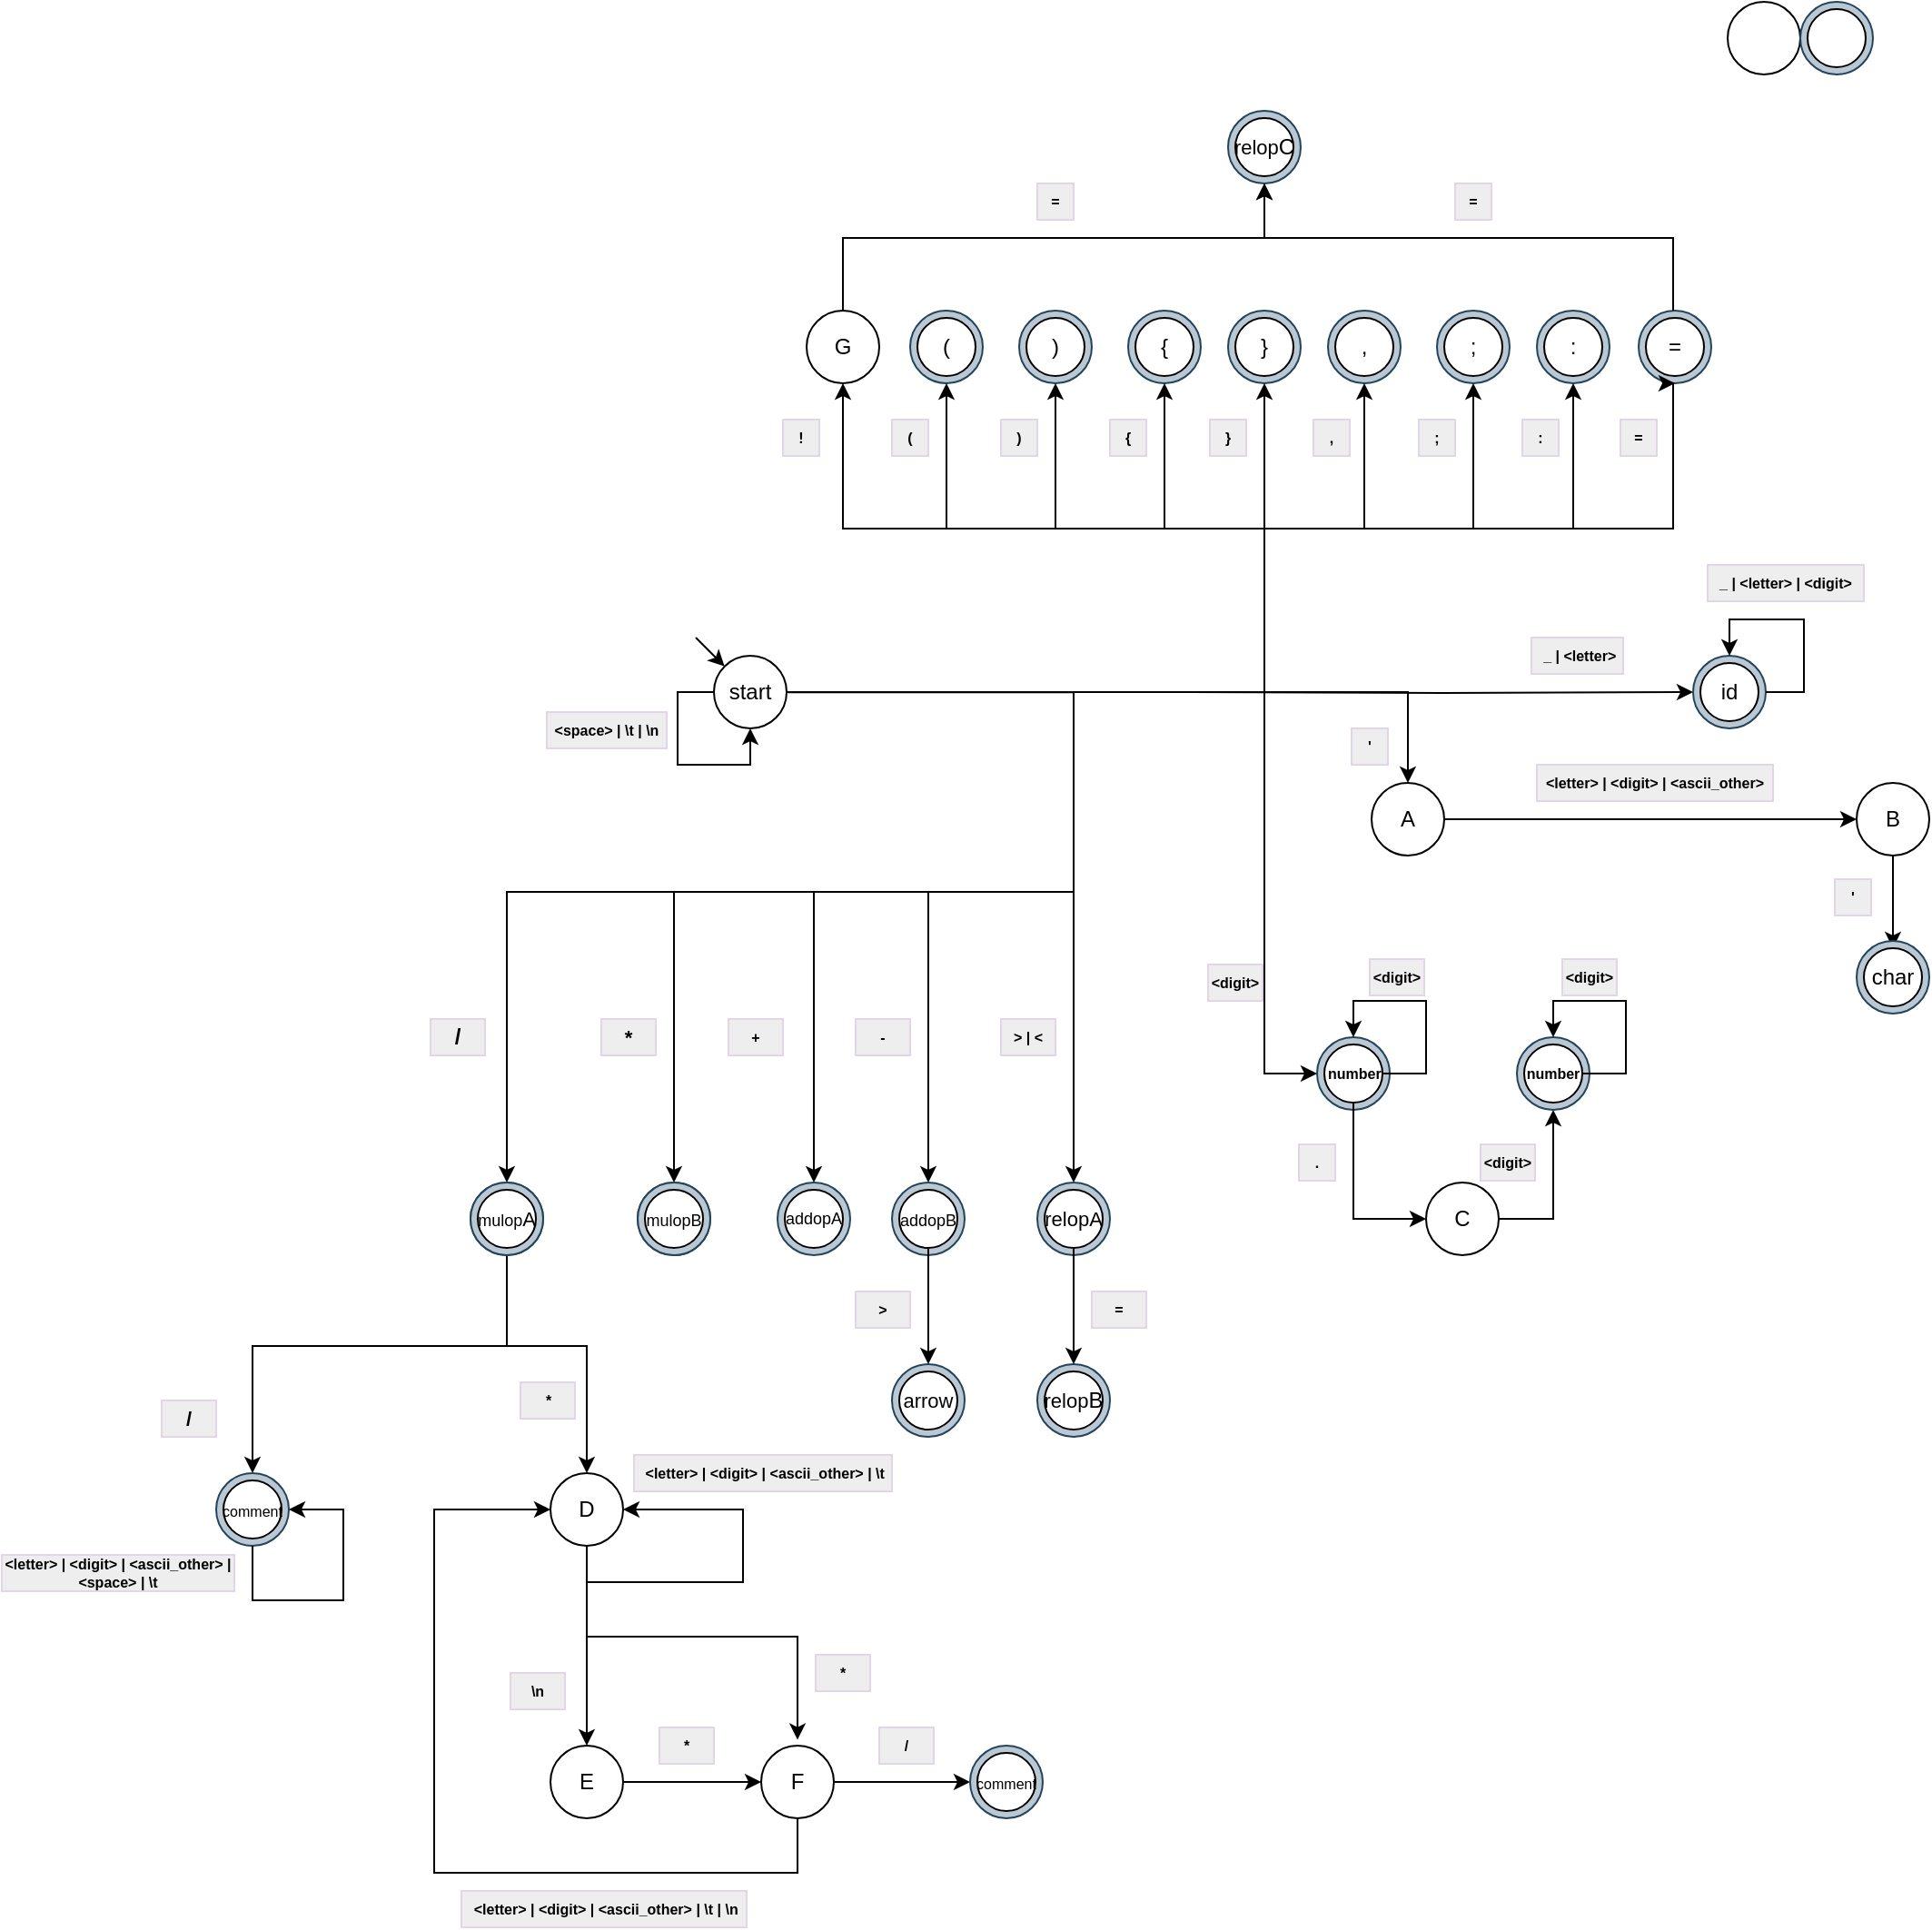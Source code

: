 <mxfile version="17.4.3" type="device"><diagram id="AbHRJ45SN7rU8gUfkeJu" name="Page-1"><mxGraphModel dx="1641" dy="1471" grid="1" gridSize="10" guides="1" tooltips="1" connect="1" arrows="1" fold="1" page="1" pageScale="1" pageWidth="850" pageHeight="1100" math="0" shadow="0"><root><mxCell id="0"/><mxCell id="1" parent="0"/><mxCell id="jhQtbVa-z_yo-2RLAk2S-9" value="" style="ellipse;whiteSpace=wrap;html=1;aspect=fixed;" parent="1" vertex="1"><mxGeometry x="660" y="-170" width="40" height="40" as="geometry"/></mxCell><mxCell id="jhQtbVa-z_yo-2RLAk2S-11" value="" style="group" parent="1" vertex="1" connectable="0"><mxGeometry x="700" y="-170" width="44" height="50" as="geometry"/></mxCell><mxCell id="jhQtbVa-z_yo-2RLAk2S-4" value="" style="ellipse;whiteSpace=wrap;html=1;aspect=fixed;fillColor=#bac8d3;strokeColor=#23445d;container=0;" parent="jhQtbVa-z_yo-2RLAk2S-11" vertex="1"><mxGeometry width="40" height="40" as="geometry"/></mxCell><mxCell id="jhQtbVa-z_yo-2RLAk2S-7" value="" style="ellipse;whiteSpace=wrap;html=1;aspect=fixed;fillColor=default;container=0;" parent="jhQtbVa-z_yo-2RLAk2S-11" vertex="1"><mxGeometry x="4" y="4" width="32" height="32" as="geometry"/></mxCell><mxCell id="jhQtbVa-z_yo-2RLAk2S-12" value="" style="group" parent="1" vertex="1" connectable="0"><mxGeometry x="270" width="40" height="40" as="geometry"/></mxCell><mxCell id="jhQtbVa-z_yo-2RLAk2S-13" value="" style="ellipse;whiteSpace=wrap;html=1;aspect=fixed;fillColor=#bac8d3;strokeColor=#23445d;container=0;" parent="jhQtbVa-z_yo-2RLAk2S-12" vertex="1"><mxGeometry width="40" height="40" as="geometry"/></mxCell><mxCell id="jhQtbVa-z_yo-2RLAk2S-14" value=")" style="ellipse;whiteSpace=wrap;html=1;aspect=fixed;fillColor=default;container=0;" parent="jhQtbVa-z_yo-2RLAk2S-12" vertex="1"><mxGeometry x="4" y="4" width="32" height="32" as="geometry"/></mxCell><mxCell id="jhQtbVa-z_yo-2RLAk2S-16" value="" style="group" parent="1" vertex="1" connectable="0"><mxGeometry x="330" width="40" height="40" as="geometry"/></mxCell><mxCell id="jhQtbVa-z_yo-2RLAk2S-17" value="" style="ellipse;whiteSpace=wrap;html=1;aspect=fixed;fillColor=#bac8d3;strokeColor=#23445d;container=0;" parent="jhQtbVa-z_yo-2RLAk2S-16" vertex="1"><mxGeometry width="40" height="40" as="geometry"/></mxCell><mxCell id="jhQtbVa-z_yo-2RLAk2S-18" value="{" style="ellipse;whiteSpace=wrap;html=1;aspect=fixed;fillColor=default;container=0;" parent="jhQtbVa-z_yo-2RLAk2S-16" vertex="1"><mxGeometry x="4" y="4" width="32" height="32" as="geometry"/></mxCell><mxCell id="jhQtbVa-z_yo-2RLAk2S-19" value="" style="group" parent="1" vertex="1" connectable="0"><mxGeometry x="385" width="40" height="40" as="geometry"/></mxCell><mxCell id="jhQtbVa-z_yo-2RLAk2S-20" value="" style="ellipse;whiteSpace=wrap;html=1;aspect=fixed;fillColor=#bac8d3;strokeColor=#23445d;container=0;" parent="jhQtbVa-z_yo-2RLAk2S-19" vertex="1"><mxGeometry width="40" height="40" as="geometry"/></mxCell><mxCell id="jhQtbVa-z_yo-2RLAk2S-21" value="}" style="ellipse;whiteSpace=wrap;html=1;aspect=fixed;fillColor=default;container=0;" parent="jhQtbVa-z_yo-2RLAk2S-19" vertex="1"><mxGeometry x="4" y="4" width="32" height="32" as="geometry"/></mxCell><mxCell id="jhQtbVa-z_yo-2RLAk2S-25" value="" style="group" parent="1" vertex="1" connectable="0"><mxGeometry x="440" width="40" height="40" as="geometry"/></mxCell><mxCell id="jhQtbVa-z_yo-2RLAk2S-26" value="" style="ellipse;whiteSpace=wrap;html=1;aspect=fixed;fillColor=#bac8d3;strokeColor=#23445d;container=0;" parent="jhQtbVa-z_yo-2RLAk2S-25" vertex="1"><mxGeometry width="40" height="40" as="geometry"/></mxCell><mxCell id="jhQtbVa-z_yo-2RLAk2S-27" value="," style="ellipse;whiteSpace=wrap;html=1;aspect=fixed;fillColor=default;container=0;" parent="jhQtbVa-z_yo-2RLAk2S-25" vertex="1"><mxGeometry x="4" y="4" width="32" height="32" as="geometry"/></mxCell><mxCell id="jhQtbVa-z_yo-2RLAk2S-28" value="" style="group" parent="1" vertex="1" connectable="0"><mxGeometry x="500" width="40" height="40" as="geometry"/></mxCell><mxCell id="jhQtbVa-z_yo-2RLAk2S-29" value="" style="ellipse;whiteSpace=wrap;html=1;aspect=fixed;fillColor=#bac8d3;strokeColor=#23445d;container=0;" parent="jhQtbVa-z_yo-2RLAk2S-28" vertex="1"><mxGeometry width="40" height="40" as="geometry"/></mxCell><mxCell id="jhQtbVa-z_yo-2RLAk2S-30" value=";" style="ellipse;whiteSpace=wrap;html=1;aspect=fixed;fillColor=default;container=0;" parent="jhQtbVa-z_yo-2RLAk2S-28" vertex="1"><mxGeometry x="4" y="4" width="32" height="32" as="geometry"/></mxCell><mxCell id="jhQtbVa-z_yo-2RLAk2S-31" value="" style="group" parent="1" vertex="1" connectable="0"><mxGeometry x="555" width="40" height="40" as="geometry"/></mxCell><mxCell id="jhQtbVa-z_yo-2RLAk2S-32" value="" style="ellipse;whiteSpace=wrap;html=1;aspect=fixed;fillColor=#bac8d3;strokeColor=#23445d;container=0;" parent="jhQtbVa-z_yo-2RLAk2S-31" vertex="1"><mxGeometry width="40" height="40" as="geometry"/></mxCell><mxCell id="jhQtbVa-z_yo-2RLAk2S-33" value=":" style="ellipse;whiteSpace=wrap;html=1;aspect=fixed;fillColor=default;container=0;" parent="jhQtbVa-z_yo-2RLAk2S-31" vertex="1"><mxGeometry x="4" y="4" width="32" height="32" as="geometry"/></mxCell><mxCell id="jhQtbVa-z_yo-2RLAk2S-34" value="" style="group" parent="1" vertex="1" connectable="0"><mxGeometry x="210" width="40" height="40" as="geometry"/></mxCell><mxCell id="jhQtbVa-z_yo-2RLAk2S-35" value="" style="ellipse;whiteSpace=wrap;html=1;aspect=fixed;fillColor=#bac8d3;strokeColor=#23445d;container=0;" parent="jhQtbVa-z_yo-2RLAk2S-34" vertex="1"><mxGeometry width="40" height="40" as="geometry"/></mxCell><mxCell id="jhQtbVa-z_yo-2RLAk2S-36" value="(" style="ellipse;whiteSpace=wrap;html=1;aspect=fixed;fillColor=default;container=0;" parent="jhQtbVa-z_yo-2RLAk2S-34" vertex="1"><mxGeometry x="4" y="4" width="32" height="32" as="geometry"/></mxCell><mxCell id="jhQtbVa-z_yo-2RLAk2S-41" value="" style="group" parent="1" vertex="1" connectable="0"><mxGeometry x="92" y="180" width="50" height="50" as="geometry"/></mxCell><mxCell id="jhQtbVa-z_yo-2RLAk2S-1" value="start" style="ellipse;whiteSpace=wrap;html=1;aspect=fixed;" parent="jhQtbVa-z_yo-2RLAk2S-41" vertex="1"><mxGeometry x="10" y="10" width="40" height="40" as="geometry"/></mxCell><mxCell id="jhQtbVa-z_yo-2RLAk2S-2" value="" style="endArrow=classic;html=1;rounded=0;entryX=0;entryY=0;entryDx=0;entryDy=0;" parent="jhQtbVa-z_yo-2RLAk2S-41" target="jhQtbVa-z_yo-2RLAk2S-1" edge="1"><mxGeometry width="50" height="50" relative="1" as="geometry"><mxPoint as="sourcePoint"/><mxPoint x="10" y="10" as="targetPoint"/></mxGeometry></mxCell><mxCell id="jhQtbVa-z_yo-2RLAk2S-141" style="edgeStyle=orthogonalEdgeStyle;rounded=0;orthogonalLoop=1;jettySize=auto;html=1;fontFamily=Lucida Console;fontSize=8;entryX=0.5;entryY=1;entryDx=0;entryDy=0;" parent="jhQtbVa-z_yo-2RLAk2S-41" source="jhQtbVa-z_yo-2RLAk2S-1" target="jhQtbVa-z_yo-2RLAk2S-1" edge="1"><mxGeometry relative="1" as="geometry"><mxPoint x="30" y="60" as="targetPoint"/><Array as="points"><mxPoint x="-10" y="30"/><mxPoint x="-10" y="70"/><mxPoint x="30" y="70"/></Array></mxGeometry></mxCell><mxCell id="jhQtbVa-z_yo-2RLAk2S-42" style="edgeStyle=orthogonalEdgeStyle;rounded=0;orthogonalLoop=1;jettySize=auto;html=1;entryX=0.5;entryY=1;entryDx=0;entryDy=0;" parent="1" source="jhQtbVa-z_yo-2RLAk2S-1" target="jhQtbVa-z_yo-2RLAk2S-20" edge="1"><mxGeometry relative="1" as="geometry"/></mxCell><mxCell id="jhQtbVa-z_yo-2RLAk2S-44" style="edgeStyle=orthogonalEdgeStyle;rounded=0;orthogonalLoop=1;jettySize=auto;html=1;entryX=0.5;entryY=1;entryDx=0;entryDy=0;" parent="1" source="jhQtbVa-z_yo-2RLAk2S-1" target="jhQtbVa-z_yo-2RLAk2S-35" edge="1"><mxGeometry relative="1" as="geometry"><Array as="points"><mxPoint x="405" y="120"/><mxPoint x="230" y="120"/></Array></mxGeometry></mxCell><mxCell id="jhQtbVa-z_yo-2RLAk2S-46" style="edgeStyle=orthogonalEdgeStyle;rounded=0;orthogonalLoop=1;jettySize=auto;html=1;" parent="1" edge="1"><mxGeometry relative="1" as="geometry"><mxPoint x="405" y="189" as="sourcePoint"/><mxPoint x="290" y="40" as="targetPoint"/><Array as="points"><mxPoint x="405" y="120"/><mxPoint x="290" y="120"/></Array></mxGeometry></mxCell><mxCell id="jhQtbVa-z_yo-2RLAk2S-47" style="edgeStyle=orthogonalEdgeStyle;rounded=0;orthogonalLoop=1;jettySize=auto;html=1;entryX=0.5;entryY=1;entryDx=0;entryDy=0;" parent="1" target="jhQtbVa-z_yo-2RLAk2S-17" edge="1"><mxGeometry relative="1" as="geometry"><mxPoint x="405" y="189" as="sourcePoint"/><mxPoint x="290" y="40" as="targetPoint"/><Array as="points"><mxPoint x="405" y="120"/><mxPoint x="350" y="120"/></Array></mxGeometry></mxCell><mxCell id="jhQtbVa-z_yo-2RLAk2S-81" style="edgeStyle=orthogonalEdgeStyle;rounded=0;orthogonalLoop=1;jettySize=auto;html=1;entryX=0.5;entryY=1;entryDx=0;entryDy=0;" parent="1" target="jhQtbVa-z_yo-2RLAk2S-26" edge="1"><mxGeometry relative="1" as="geometry"><mxPoint x="405" y="189" as="sourcePoint"/><mxPoint x="350" y="40" as="targetPoint"/><Array as="points"><mxPoint x="405" y="120"/><mxPoint x="460" y="120"/></Array></mxGeometry></mxCell><mxCell id="jhQtbVa-z_yo-2RLAk2S-82" style="edgeStyle=orthogonalEdgeStyle;rounded=0;orthogonalLoop=1;jettySize=auto;html=1;entryX=0.5;entryY=1;entryDx=0;entryDy=0;" parent="1" target="jhQtbVa-z_yo-2RLAk2S-29" edge="1"><mxGeometry relative="1" as="geometry"><mxPoint x="405" y="189" as="sourcePoint"/><mxPoint x="460" y="40" as="targetPoint"/><Array as="points"><mxPoint x="405" y="120"/><mxPoint x="520" y="120"/></Array></mxGeometry></mxCell><mxCell id="jhQtbVa-z_yo-2RLAk2S-83" style="edgeStyle=orthogonalEdgeStyle;rounded=0;orthogonalLoop=1;jettySize=auto;html=1;entryX=0.5;entryY=1;entryDx=0;entryDy=0;" parent="1" target="jhQtbVa-z_yo-2RLAk2S-32" edge="1"><mxGeometry relative="1" as="geometry"><mxPoint x="405" y="189" as="sourcePoint"/><mxPoint x="520" y="40" as="targetPoint"/><Array as="points"><mxPoint x="405" y="120"/><mxPoint x="575" y="120"/></Array></mxGeometry></mxCell><mxCell id="jhQtbVa-z_yo-2RLAk2S-84" value="(" style="text;strokeColor=#E1D5E7;fillColor=#eeeeee;align=center;verticalAlign=middle;rounded=0;fontSize=8;whiteSpace=wrap;html=1;" parent="1" vertex="1"><mxGeometry x="200" y="60" width="20" height="20" as="geometry"/></mxCell><mxCell id="jhQtbVa-z_yo-2RLAk2S-85" value=")" style="text;strokeColor=#E1D5E7;fillColor=#eeeeee;align=center;verticalAlign=middle;rounded=0;fontSize=8;whiteSpace=wrap;html=1;" parent="1" vertex="1"><mxGeometry x="260" y="60" width="20" height="20" as="geometry"/></mxCell><mxCell id="jhQtbVa-z_yo-2RLAk2S-86" value="{" style="text;strokeColor=#E1D5E7;fillColor=#eeeeee;align=center;verticalAlign=middle;rounded=0;fontSize=8;whiteSpace=wrap;html=1;" parent="1" vertex="1"><mxGeometry x="320" y="60" width="20" height="20" as="geometry"/></mxCell><mxCell id="jhQtbVa-z_yo-2RLAk2S-87" value="}" style="text;strokeColor=#E1D5E7;fillColor=#eeeeee;align=center;verticalAlign=middle;rounded=0;fontSize=8;whiteSpace=wrap;html=1;" parent="1" vertex="1"><mxGeometry x="375" y="60" width="20" height="20" as="geometry"/></mxCell><mxCell id="jhQtbVa-z_yo-2RLAk2S-88" value="," style="text;strokeColor=#E1D5E7;fillColor=#eeeeee;align=center;verticalAlign=middle;rounded=0;fontSize=8;whiteSpace=wrap;html=1;" parent="1" vertex="1"><mxGeometry x="432" y="60" width="20" height="20" as="geometry"/></mxCell><mxCell id="jhQtbVa-z_yo-2RLAk2S-89" value=";" style="text;strokeColor=#E1D5E7;fillColor=#eeeeee;align=center;verticalAlign=middle;rounded=0;fontSize=8;whiteSpace=wrap;html=1;fontStyle=1" parent="1" vertex="1"><mxGeometry x="490" y="60" width="20" height="20" as="geometry"/></mxCell><mxCell id="jhQtbVa-z_yo-2RLAk2S-90" value=":" style="text;strokeColor=#E1D5E7;fillColor=#eeeeee;align=center;verticalAlign=middle;rounded=0;fontSize=8;whiteSpace=wrap;html=1;fontStyle=1" parent="1" vertex="1"><mxGeometry x="547" y="60" width="20" height="20" as="geometry"/></mxCell><mxCell id="jhQtbVa-z_yo-2RLAk2S-91" value="(" style="text;strokeColor=#E1D5E7;fillColor=#eeeeee;align=center;verticalAlign=middle;rounded=0;fontSize=8;whiteSpace=wrap;html=1;" parent="1" vertex="1"><mxGeometry x="200" y="60" width="20" height="20" as="geometry"/></mxCell><mxCell id="jhQtbVa-z_yo-2RLAk2S-92" value=")" style="text;strokeColor=#E1D5E7;fillColor=#eeeeee;align=center;verticalAlign=middle;rounded=0;fontSize=8;whiteSpace=wrap;html=1;" parent="1" vertex="1"><mxGeometry x="260" y="60" width="20" height="20" as="geometry"/></mxCell><mxCell id="jhQtbVa-z_yo-2RLAk2S-93" value="{" style="text;strokeColor=#E1D5E7;fillColor=#eeeeee;align=center;verticalAlign=middle;rounded=0;fontSize=8;whiteSpace=wrap;html=1;" parent="1" vertex="1"><mxGeometry x="320" y="60" width="20" height="20" as="geometry"/></mxCell><mxCell id="jhQtbVa-z_yo-2RLAk2S-94" value="(" style="text;strokeColor=#E1D5E7;fillColor=#eeeeee;align=center;verticalAlign=middle;rounded=0;fontSize=8;whiteSpace=wrap;html=1;" parent="1" vertex="1"><mxGeometry x="200" y="60" width="20" height="20" as="geometry"/></mxCell><mxCell id="jhQtbVa-z_yo-2RLAk2S-95" value=")" style="text;strokeColor=#E1D5E7;fillColor=#eeeeee;align=center;verticalAlign=middle;rounded=0;fontSize=8;whiteSpace=wrap;html=1;" parent="1" vertex="1"><mxGeometry x="260" y="60" width="20" height="20" as="geometry"/></mxCell><mxCell id="jhQtbVa-z_yo-2RLAk2S-96" value="{" style="text;strokeColor=#E1D5E7;fillColor=#eeeeee;align=center;verticalAlign=middle;rounded=0;fontSize=8;whiteSpace=wrap;html=1;" parent="1" vertex="1"><mxGeometry x="320" y="60" width="20" height="20" as="geometry"/></mxCell><mxCell id="jhQtbVa-z_yo-2RLAk2S-97" value="(" style="text;strokeColor=#E1D5E7;fillColor=#eeeeee;align=center;verticalAlign=middle;rounded=0;fontSize=8;whiteSpace=wrap;html=1;fontStyle=1" parent="1" vertex="1"><mxGeometry x="200" y="60" width="20" height="20" as="geometry"/></mxCell><mxCell id="jhQtbVa-z_yo-2RLAk2S-98" value=")" style="text;strokeColor=#E1D5E7;fillColor=#eeeeee;align=center;verticalAlign=middle;rounded=0;fontSize=8;whiteSpace=wrap;html=1;fontStyle=1" parent="1" vertex="1"><mxGeometry x="260" y="60" width="20" height="20" as="geometry"/></mxCell><mxCell id="jhQtbVa-z_yo-2RLAk2S-99" value="{" style="text;strokeColor=#E1D5E7;fillColor=#eeeeee;align=center;verticalAlign=middle;rounded=0;fontSize=8;whiteSpace=wrap;html=1;fontStyle=1" parent="1" vertex="1"><mxGeometry x="320" y="60" width="20" height="20" as="geometry"/></mxCell><mxCell id="jhQtbVa-z_yo-2RLAk2S-100" value="}" style="text;strokeColor=#E1D5E7;fillColor=#eeeeee;align=center;verticalAlign=middle;rounded=0;fontSize=8;whiteSpace=wrap;html=1;fontStyle=1" parent="1" vertex="1"><mxGeometry x="375" y="60" width="20" height="20" as="geometry"/></mxCell><mxCell id="jhQtbVa-z_yo-2RLAk2S-101" value="," style="text;strokeColor=#E1D5E7;fillColor=#eeeeee;align=center;verticalAlign=middle;rounded=0;fontSize=8;whiteSpace=wrap;html=1;fontStyle=1" parent="1" vertex="1"><mxGeometry x="432" y="60" width="20" height="20" as="geometry"/></mxCell><mxCell id="jhQtbVa-z_yo-2RLAk2S-102" value="" style="group;rotation=90;" parent="1" vertex="1" connectable="0"><mxGeometry x="434" y="400" width="40" height="40" as="geometry"/></mxCell><mxCell id="jhQtbVa-z_yo-2RLAk2S-103" value="" style="ellipse;whiteSpace=wrap;html=1;aspect=fixed;fillColor=#bac8d3;strokeColor=#23445d;container=0;" parent="jhQtbVa-z_yo-2RLAk2S-102" vertex="1"><mxGeometry width="40" height="40" as="geometry"/></mxCell><mxCell id="jhQtbVa-z_yo-2RLAk2S-104" value="&lt;div align=&quot;left&quot;&gt;&lt;div style=&quot;font-size: 8px&quot; align=&quot;center&quot;&gt;&lt;font style=&quot;font-size: 8px&quot;&gt;&lt;b&gt;&lt;font style=&quot;font-size: 8px&quot;&gt;number&lt;/font&gt;&lt;/b&gt;&lt;/font&gt;&lt;/div&gt;&lt;/div&gt;" style="ellipse;whiteSpace=wrap;html=1;aspect=fixed;fillColor=default;container=0;align=left;" parent="jhQtbVa-z_yo-2RLAk2S-102" vertex="1"><mxGeometry x="4" y="4" width="32" height="32" as="geometry"/></mxCell><mxCell id="jhQtbVa-z_yo-2RLAk2S-107" style="edgeStyle=orthogonalEdgeStyle;rounded=0;orthogonalLoop=1;jettySize=auto;html=1;fontFamily=Lucida Console;fontSize=8;entryX=0.5;entryY=0;entryDx=0;entryDy=0;" parent="jhQtbVa-z_yo-2RLAk2S-102" source="jhQtbVa-z_yo-2RLAk2S-104" target="jhQtbVa-z_yo-2RLAk2S-103" edge="1"><mxGeometry relative="1" as="geometry"><mxPoint x="-10" y="-20" as="targetPoint"/><Array as="points"><mxPoint x="60" y="20"/><mxPoint x="60" y="-20"/><mxPoint x="20" y="-20"/></Array></mxGeometry></mxCell><mxCell id="jhQtbVa-z_yo-2RLAk2S-105" style="edgeStyle=orthogonalEdgeStyle;rounded=0;orthogonalLoop=1;jettySize=auto;html=1;entryX=0;entryY=0.5;entryDx=0;entryDy=0;fontFamily=Lucida Console;fontSize=8;exitX=1;exitY=0.5;exitDx=0;exitDy=0;" parent="1" source="jhQtbVa-z_yo-2RLAk2S-1" target="jhQtbVa-z_yo-2RLAk2S-103" edge="1"><mxGeometry relative="1" as="geometry"><mxPoint x="340" y="170" as="sourcePoint"/><Array as="points"><mxPoint x="405" y="210"/><mxPoint x="405" y="420"/></Array></mxGeometry></mxCell><mxCell id="jhQtbVa-z_yo-2RLAk2S-106" value="&amp;lt;digit&amp;gt;" style="text;strokeColor=#E1D5E7;fillColor=#eeeeee;align=center;verticalAlign=middle;rounded=0;fontSize=8;whiteSpace=wrap;html=1;fontStyle=1" parent="1" vertex="1"><mxGeometry x="374" y="360" width="30" height="20" as="geometry"/></mxCell><mxCell id="jhQtbVa-z_yo-2RLAk2S-108" value="&amp;lt;digit&amp;gt;" style="text;strokeColor=#E1D5E7;fillColor=#eeeeee;align=center;verticalAlign=middle;rounded=0;fontSize=8;whiteSpace=wrap;html=1;fontStyle=1" parent="1" vertex="1"><mxGeometry x="463" y="357" width="30" height="20" as="geometry"/></mxCell><mxCell id="jhQtbVa-z_yo-2RLAk2S-109" style="edgeStyle=orthogonalEdgeStyle;rounded=0;orthogonalLoop=1;jettySize=auto;html=1;fontFamily=Lucida Console;fontSize=8;entryX=0;entryY=0.5;entryDx=0;entryDy=0;" parent="1" source="jhQtbVa-z_yo-2RLAk2S-104" target="jhQtbVa-z_yo-2RLAk2S-113" edge="1"><mxGeometry relative="1" as="geometry"><mxPoint x="494" y="500" as="targetPoint"/><Array as="points"><mxPoint x="454" y="500"/></Array></mxGeometry></mxCell><mxCell id="jhQtbVa-z_yo-2RLAk2S-122" style="edgeStyle=orthogonalEdgeStyle;rounded=0;orthogonalLoop=1;jettySize=auto;html=1;entryX=0.5;entryY=1;entryDx=0;entryDy=0;fontFamily=Lucida Console;fontSize=8;" parent="1" source="jhQtbVa-z_yo-2RLAk2S-113" target="jhQtbVa-z_yo-2RLAk2S-117" edge="1"><mxGeometry relative="1" as="geometry"/></mxCell><mxCell id="jhQtbVa-z_yo-2RLAk2S-113" value="C" style="ellipse;whiteSpace=wrap;html=1;aspect=fixed;" parent="1" vertex="1"><mxGeometry x="494" y="480" width="40" height="40" as="geometry"/></mxCell><mxCell id="jhQtbVa-z_yo-2RLAk2S-114" value="." style="text;strokeColor=#E1D5E7;fillColor=#eeeeee;align=center;verticalAlign=middle;rounded=0;fontSize=8;whiteSpace=wrap;html=1;fontStyle=1" parent="1" vertex="1"><mxGeometry x="424" y="459" width="20" height="20" as="geometry"/></mxCell><mxCell id="jhQtbVa-z_yo-2RLAk2S-116" value="" style="group" parent="1" vertex="1" connectable="0"><mxGeometry x="544" y="400" width="40" height="40" as="geometry"/></mxCell><mxCell id="jhQtbVa-z_yo-2RLAk2S-117" value="" style="ellipse;whiteSpace=wrap;html=1;aspect=fixed;fillColor=#bac8d3;strokeColor=#23445d;container=0;" parent="jhQtbVa-z_yo-2RLAk2S-116" vertex="1"><mxGeometry width="40" height="40" as="geometry"/></mxCell><mxCell id="jhQtbVa-z_yo-2RLAk2S-118" value="&lt;div style=&quot;font-size: 8px&quot; align=&quot;center&quot;&gt;&lt;font style=&quot;font-size: 8px&quot;&gt;&lt;b&gt;&lt;font style=&quot;font-size: 8px&quot;&gt;number&lt;/font&gt;&lt;/b&gt;&lt;/font&gt;&lt;/div&gt;" style="ellipse;whiteSpace=wrap;html=1;aspect=fixed;fillColor=default;container=0;align=center;" parent="jhQtbVa-z_yo-2RLAk2S-116" vertex="1"><mxGeometry x="4" y="4" width="32" height="32" as="geometry"/></mxCell><mxCell id="jhQtbVa-z_yo-2RLAk2S-120" style="edgeStyle=orthogonalEdgeStyle;rounded=0;orthogonalLoop=1;jettySize=auto;html=1;fontFamily=Lucida Console;fontSize=8;entryX=0.5;entryY=0;entryDx=0;entryDy=0;" parent="jhQtbVa-z_yo-2RLAk2S-116" source="jhQtbVa-z_yo-2RLAk2S-118" target="jhQtbVa-z_yo-2RLAk2S-117" edge="1"><mxGeometry relative="1" as="geometry"><mxPoint x="-20" y="-30" as="targetPoint"/><Array as="points"><mxPoint x="60" y="20"/><mxPoint x="60" y="-20"/><mxPoint x="20" y="-20"/></Array></mxGeometry></mxCell><mxCell id="jhQtbVa-z_yo-2RLAk2S-121" value="&amp;lt;digit&amp;gt;" style="text;strokeColor=#E1D5E7;fillColor=#eeeeee;align=center;verticalAlign=middle;rounded=0;fontSize=8;whiteSpace=wrap;html=1;fontStyle=1" parent="1" vertex="1"><mxGeometry x="569" y="357" width="30" height="20" as="geometry"/></mxCell><mxCell id="jhQtbVa-z_yo-2RLAk2S-123" value="&amp;lt;digit&amp;gt;" style="text;strokeColor=#E1D5E7;fillColor=#eeeeee;align=center;verticalAlign=middle;rounded=0;fontSize=8;whiteSpace=wrap;html=1;fontStyle=1" parent="1" vertex="1"><mxGeometry x="524" y="459" width="30" height="20" as="geometry"/></mxCell><mxCell id="jhQtbVa-z_yo-2RLAk2S-134" style="edgeStyle=orthogonalEdgeStyle;rounded=0;orthogonalLoop=1;jettySize=auto;html=1;entryX=0;entryY=0.5;entryDx=0;entryDy=0;fontFamily=Lucida Console;fontSize=8;" parent="1" source="jhQtbVa-z_yo-2RLAk2S-125" target="jhQtbVa-z_yo-2RLAk2S-132" edge="1"><mxGeometry relative="1" as="geometry"/></mxCell><mxCell id="jhQtbVa-z_yo-2RLAk2S-125" value="A" style="ellipse;whiteSpace=wrap;html=1;aspect=fixed;" parent="1" vertex="1"><mxGeometry x="464" y="260" width="40" height="40" as="geometry"/></mxCell><mxCell id="jhQtbVa-z_yo-2RLAk2S-126" style="edgeStyle=orthogonalEdgeStyle;rounded=0;orthogonalLoop=1;jettySize=auto;html=1;fontFamily=Lucida Console;fontSize=8;entryX=0.5;entryY=0;entryDx=0;entryDy=0;" parent="1" target="jhQtbVa-z_yo-2RLAk2S-125" edge="1"><mxGeometry relative="1" as="geometry"><mxPoint x="564" y="240" as="targetPoint"/><Array as="points"><mxPoint x="484" y="210"/><mxPoint x="484" y="260"/></Array><mxPoint x="364" y="210" as="sourcePoint"/></mxGeometry></mxCell><mxCell id="jhQtbVa-z_yo-2RLAk2S-127" value="'" style="text;strokeColor=#E1D5E7;fillColor=#eeeeee;align=center;verticalAlign=middle;rounded=0;fontSize=8;whiteSpace=wrap;html=1;fontStyle=1" parent="1" vertex="1"><mxGeometry x="453" y="230" width="20" height="20" as="geometry"/></mxCell><mxCell id="jhQtbVa-z_yo-2RLAk2S-139" style="edgeStyle=orthogonalEdgeStyle;rounded=0;orthogonalLoop=1;jettySize=auto;html=1;entryX=0.5;entryY=0;entryDx=0;entryDy=0;fontFamily=Lucida Console;fontSize=8;" parent="1" source="jhQtbVa-z_yo-2RLAk2S-132" target="jhQtbVa-z_yo-2RLAk2S-138" edge="1"><mxGeometry relative="1" as="geometry"/></mxCell><mxCell id="jhQtbVa-z_yo-2RLAk2S-132" value="B" style="ellipse;whiteSpace=wrap;html=1;aspect=fixed;" parent="1" vertex="1"><mxGeometry x="731" y="260" width="40" height="40" as="geometry"/></mxCell><mxCell id="jhQtbVa-z_yo-2RLAk2S-135" value="&amp;lt;letter&amp;gt; | &amp;lt;digit&amp;gt; | &amp;lt;ascii_other&amp;gt;" style="text;strokeColor=#E1D5E7;fillColor=#eeeeee;align=center;verticalAlign=middle;rounded=0;fontSize=8;whiteSpace=wrap;html=1;fontStyle=1" parent="1" vertex="1"><mxGeometry x="555" y="250" width="130" height="20" as="geometry"/></mxCell><mxCell id="jhQtbVa-z_yo-2RLAk2S-136" value="" style="group" parent="1" vertex="1" connectable="0"><mxGeometry x="731" y="347" width="40" height="40" as="geometry"/></mxCell><mxCell id="jhQtbVa-z_yo-2RLAk2S-137" value="" style="ellipse;whiteSpace=wrap;html=1;aspect=fixed;fillColor=#bac8d3;strokeColor=#23445d;container=0;" parent="jhQtbVa-z_yo-2RLAk2S-136" vertex="1"><mxGeometry width="40" height="40" as="geometry"/></mxCell><mxCell id="jhQtbVa-z_yo-2RLAk2S-138" value="char" style="ellipse;whiteSpace=wrap;html=1;aspect=fixed;fillColor=default;container=0;" parent="jhQtbVa-z_yo-2RLAk2S-136" vertex="1"><mxGeometry x="4" y="4" width="32" height="32" as="geometry"/></mxCell><mxCell id="jhQtbVa-z_yo-2RLAk2S-140" value="'" style="text;strokeColor=#E1D5E7;fillColor=#eeeeee;align=center;verticalAlign=middle;rounded=0;fontSize=8;whiteSpace=wrap;html=1;fontStyle=1" parent="1" vertex="1"><mxGeometry x="719" y="313" width="20" height="20" as="geometry"/></mxCell><mxCell id="jhQtbVa-z_yo-2RLAk2S-142" value="&amp;lt;space&amp;gt; | \t | \n" style="text;strokeColor=#E1D5E7;fillColor=#eeeeee;align=center;verticalAlign=middle;rounded=0;fontSize=8;whiteSpace=wrap;html=1;fontStyle=1" parent="1" vertex="1"><mxGeometry x="10" y="221" width="66" height="20" as="geometry"/></mxCell><mxCell id="jhQtbVa-z_yo-2RLAk2S-145" style="edgeStyle=orthogonalEdgeStyle;rounded=0;orthogonalLoop=1;jettySize=auto;html=1;fontFamily=Lucida Console;fontSize=8;entryX=0;entryY=0.5;entryDx=0;entryDy=0;" parent="1" target="jhQtbVa-z_yo-2RLAk2S-150" edge="1"><mxGeometry relative="1" as="geometry"><mxPoint x="641" y="210" as="targetPoint"/><mxPoint x="364" y="210" as="sourcePoint"/></mxGeometry></mxCell><mxCell id="jhQtbVa-z_yo-2RLAk2S-146" value="&lt;div&gt;&amp;nbsp;_ | &amp;lt;letter&amp;gt;&lt;/div&gt;" style="text;strokeColor=#E1D5E7;fillColor=#eeeeee;align=center;verticalAlign=middle;rounded=0;fontSize=8;whiteSpace=wrap;html=1;fontStyle=1" parent="1" vertex="1"><mxGeometry x="552" y="180" width="50.5" height="20" as="geometry"/></mxCell><mxCell id="jhQtbVa-z_yo-2RLAk2S-148" value="&lt;div&gt;_ | &amp;lt;letter&amp;gt; | &amp;lt;digit&amp;gt;&lt;/div&gt;" style="text;strokeColor=#E1D5E7;fillColor=#eeeeee;align=center;verticalAlign=middle;rounded=0;fontSize=8;whiteSpace=wrap;html=1;fontStyle=1" parent="1" vertex="1"><mxGeometry x="649" y="140" width="86" height="20" as="geometry"/></mxCell><mxCell id="jhQtbVa-z_yo-2RLAk2S-149" value="" style="group" parent="1" vertex="1" connectable="0"><mxGeometry x="641" y="190" width="40" height="40" as="geometry"/></mxCell><mxCell id="jhQtbVa-z_yo-2RLAk2S-150" value="" style="ellipse;whiteSpace=wrap;html=1;aspect=fixed;fillColor=#bac8d3;strokeColor=#23445d;container=0;" parent="jhQtbVa-z_yo-2RLAk2S-149" vertex="1"><mxGeometry width="40" height="40" as="geometry"/></mxCell><mxCell id="jhQtbVa-z_yo-2RLAk2S-151" value="&lt;div align=&quot;center&quot;&gt;id&lt;/div&gt;" style="ellipse;whiteSpace=wrap;html=1;aspect=fixed;fillColor=default;container=0;align=center;" parent="jhQtbVa-z_yo-2RLAk2S-149" vertex="1"><mxGeometry x="4" y="4" width="32" height="32" as="geometry"/></mxCell><mxCell id="jhQtbVa-z_yo-2RLAk2S-147" style="edgeStyle=orthogonalEdgeStyle;rounded=0;orthogonalLoop=1;jettySize=auto;html=1;fontFamily=Lucida Console;fontSize=8;entryX=0.5;entryY=0;entryDx=0;entryDy=0;exitX=1;exitY=0.5;exitDx=0;exitDy=0;" parent="jhQtbVa-z_yo-2RLAk2S-149" source="jhQtbVa-z_yo-2RLAk2S-150" target="jhQtbVa-z_yo-2RLAk2S-150" edge="1"><mxGeometry relative="1" as="geometry"><mxPoint x="20" as="targetPoint"/><mxPoint x="40" y="20" as="sourcePoint"/><Array as="points"><mxPoint x="61" y="20"/><mxPoint x="61" y="-20"/><mxPoint x="20" y="-20"/></Array></mxGeometry></mxCell><mxCell id="QLEmJW7zopjC5isfe_Eg-5" value="" style="group" parent="1" vertex="1" connectable="0"><mxGeometry x="611" width="40" height="40" as="geometry"/></mxCell><mxCell id="QLEmJW7zopjC5isfe_Eg-6" value="" style="ellipse;whiteSpace=wrap;html=1;aspect=fixed;fillColor=#bac8d3;strokeColor=#23445d;container=0;" parent="QLEmJW7zopjC5isfe_Eg-5" vertex="1"><mxGeometry width="40" height="40" as="geometry"/></mxCell><mxCell id="QLEmJW7zopjC5isfe_Eg-7" value="=" style="ellipse;whiteSpace=wrap;html=1;aspect=fixed;fillColor=default;container=0;" parent="QLEmJW7zopjC5isfe_Eg-5" vertex="1"><mxGeometry x="4" y="4" width="32" height="32" as="geometry"/></mxCell><mxCell id="QLEmJW7zopjC5isfe_Eg-8" style="edgeStyle=orthogonalEdgeStyle;rounded=0;orthogonalLoop=1;jettySize=auto;html=1;entryX=0.5;entryY=1;entryDx=0;entryDy=0;" parent="1" edge="1"><mxGeometry relative="1" as="geometry"><mxPoint x="405" y="189.0" as="sourcePoint"/><mxPoint x="631" y="40" as="targetPoint"/><Array as="points"><mxPoint x="405" y="120"/><mxPoint x="630" y="120"/><mxPoint x="630" y="40"/></Array></mxGeometry></mxCell><mxCell id="QLEmJW7zopjC5isfe_Eg-9" value="=" style="text;strokeColor=#E1D5E7;fillColor=#eeeeee;align=center;verticalAlign=middle;rounded=0;fontSize=8;whiteSpace=wrap;html=1;fontStyle=1" parent="1" vertex="1"><mxGeometry x="601" y="60" width="20" height="20" as="geometry"/></mxCell><mxCell id="QLEmJW7zopjC5isfe_Eg-10" style="edgeStyle=orthogonalEdgeStyle;rounded=0;orthogonalLoop=1;jettySize=auto;html=1;entryX=0.5;entryY=0;entryDx=0;entryDy=0;" parent="1" source="jhQtbVa-z_yo-2RLAk2S-1" target="QLEmJW7zopjC5isfe_Eg-12" edge="1"><mxGeometry relative="1" as="geometry"><mxPoint x="300" y="360" as="targetPoint"/><Array as="points"><mxPoint x="300" y="210"/></Array></mxGeometry></mxCell><mxCell id="QLEmJW7zopjC5isfe_Eg-11" value="" style="group" parent="1" vertex="1" connectable="0"><mxGeometry x="280" y="480" width="40" height="40" as="geometry"/></mxCell><mxCell id="QLEmJW7zopjC5isfe_Eg-12" value="" style="ellipse;whiteSpace=wrap;html=1;aspect=fixed;fillColor=#bac8d3;strokeColor=#23445d;container=0;" parent="QLEmJW7zopjC5isfe_Eg-11" vertex="1"><mxGeometry width="40" height="40" as="geometry"/></mxCell><mxCell id="QLEmJW7zopjC5isfe_Eg-13" value="&lt;font style=&quot;font-size: 11px&quot;&gt;relopA&lt;/font&gt;" style="ellipse;whiteSpace=wrap;html=1;aspect=fixed;fillColor=default;container=0;" parent="QLEmJW7zopjC5isfe_Eg-11" vertex="1"><mxGeometry x="4" y="4" width="32" height="32" as="geometry"/></mxCell><mxCell id="QLEmJW7zopjC5isfe_Eg-14" style="edgeStyle=orthogonalEdgeStyle;rounded=0;orthogonalLoop=1;jettySize=auto;html=1;entryX=0.5;entryY=0;entryDx=0;entryDy=0;" parent="1" source="jhQtbVa-z_yo-2RLAk2S-1" target="QLEmJW7zopjC5isfe_Eg-16" edge="1"><mxGeometry relative="1" as="geometry"><mxPoint x="200" y="480" as="targetPoint"/><Array as="points"><mxPoint x="300" y="210"/><mxPoint x="300" y="320"/><mxPoint x="220" y="320"/><mxPoint x="220" y="480"/></Array></mxGeometry></mxCell><mxCell id="QLEmJW7zopjC5isfe_Eg-15" value="" style="group;fontSize=9;" parent="1" vertex="1" connectable="0"><mxGeometry x="200" y="480" width="40" height="40" as="geometry"/></mxCell><mxCell id="QLEmJW7zopjC5isfe_Eg-16" value="" style="ellipse;whiteSpace=wrap;html=1;aspect=fixed;fillColor=#bac8d3;strokeColor=#23445d;container=0;" parent="QLEmJW7zopjC5isfe_Eg-15" vertex="1"><mxGeometry width="40" height="40" as="geometry"/></mxCell><mxCell id="QLEmJW7zopjC5isfe_Eg-17" value="&lt;font style=&quot;font-size: 9px&quot;&gt;addop&lt;/font&gt;&lt;font style=&quot;font-size: 9px&quot;&gt;B&lt;/font&gt;" style="ellipse;whiteSpace=wrap;html=1;aspect=fixed;fillColor=default;container=0;" parent="QLEmJW7zopjC5isfe_Eg-15" vertex="1"><mxGeometry x="4" y="4" width="32" height="32" as="geometry"/></mxCell><mxCell id="QLEmJW7zopjC5isfe_Eg-18" style="edgeStyle=orthogonalEdgeStyle;rounded=0;orthogonalLoop=1;jettySize=auto;html=1;entryX=0.5;entryY=0;entryDx=0;entryDy=0;" parent="1" target="QLEmJW7zopjC5isfe_Eg-20" edge="1"><mxGeometry relative="1" as="geometry"><mxPoint x="160" y="480" as="targetPoint"/><mxPoint x="153" y="210" as="sourcePoint"/><Array as="points"><mxPoint x="300" y="210"/><mxPoint x="300" y="320"/><mxPoint x="80" y="320"/></Array></mxGeometry></mxCell><mxCell id="QLEmJW7zopjC5isfe_Eg-19" value="" style="group" parent="1" vertex="1" connectable="0"><mxGeometry x="60" y="480" width="40" height="40" as="geometry"/></mxCell><mxCell id="QLEmJW7zopjC5isfe_Eg-20" value="" style="ellipse;whiteSpace=wrap;html=1;aspect=fixed;fillColor=#bac8d3;strokeColor=#23445d;container=0;" parent="QLEmJW7zopjC5isfe_Eg-19" vertex="1"><mxGeometry width="40" height="40" as="geometry"/></mxCell><mxCell id="QLEmJW7zopjC5isfe_Eg-21" value="&lt;font style=&quot;font-size: 11px&quot;&gt;mulopB&lt;/font&gt;" style="ellipse;whiteSpace=wrap;html=1;aspect=fixed;fillColor=default;container=0;" parent="QLEmJW7zopjC5isfe_Eg-19" vertex="1"><mxGeometry x="4" y="4" width="32" height="32" as="geometry"/></mxCell><mxCell id="QLEmJW7zopjC5isfe_Eg-23" value="&lt;font style=&quot;font-size: 11px&quot;&gt;*&lt;/font&gt;" style="text;strokeColor=#E1D5E7;fillColor=#eeeeee;align=center;verticalAlign=middle;rounded=0;fontSize=8;whiteSpace=wrap;html=1;fontStyle=1" parent="1" vertex="1"><mxGeometry x="40" y="390" width="30" height="20" as="geometry"/></mxCell><mxCell id="QLEmJW7zopjC5isfe_Eg-24" value="-" style="text;strokeColor=#E1D5E7;fillColor=#eeeeee;align=center;verticalAlign=middle;rounded=0;fontSize=8;whiteSpace=wrap;html=1;fontStyle=1" parent="1" vertex="1"><mxGeometry x="180" y="390" width="30" height="20" as="geometry"/></mxCell><mxCell id="QLEmJW7zopjC5isfe_Eg-25" value="&amp;gt; | &amp;lt;" style="text;strokeColor=#E1D5E7;fillColor=#eeeeee;align=center;verticalAlign=middle;rounded=0;fontSize=8;whiteSpace=wrap;html=1;fontStyle=1" parent="1" vertex="1"><mxGeometry x="260" y="390" width="30" height="20" as="geometry"/></mxCell><mxCell id="QLEmJW7zopjC5isfe_Eg-28" value="=" style="text;strokeColor=#E1D5E7;fillColor=#eeeeee;align=center;verticalAlign=middle;rounded=0;fontSize=8;whiteSpace=wrap;html=1;fontStyle=1" parent="1" vertex="1"><mxGeometry x="310" y="540" width="30" height="20" as="geometry"/></mxCell><mxCell id="QLEmJW7zopjC5isfe_Eg-35" style="edgeStyle=orthogonalEdgeStyle;rounded=0;orthogonalLoop=1;jettySize=auto;html=1;fontSize=11;entryX=0.5;entryY=0;entryDx=0;entryDy=0;exitX=0.5;exitY=1;exitDx=0;exitDy=0;" parent="1" target="QLEmJW7zopjC5isfe_Eg-37" edge="1"><mxGeometry relative="1" as="geometry"><mxPoint x="-12" y="590" as="targetPoint"/><mxPoint x="-12" y="530" as="sourcePoint"/><Array as="points"><mxPoint x="-12" y="570"/><mxPoint x="-152" y="570"/></Array></mxGeometry></mxCell><mxCell id="QLEmJW7zopjC5isfe_Eg-36" value="" style="group" parent="1" vertex="1" connectable="0"><mxGeometry x="-172" y="640" width="40" height="40" as="geometry"/></mxCell><mxCell id="QLEmJW7zopjC5isfe_Eg-37" value="" style="ellipse;whiteSpace=wrap;html=1;aspect=fixed;fillColor=#bac8d3;strokeColor=#23445d;container=0;" parent="QLEmJW7zopjC5isfe_Eg-36" vertex="1"><mxGeometry width="40" height="40" as="geometry"/></mxCell><mxCell id="QLEmJW7zopjC5isfe_Eg-38" value="&lt;font style=&quot;font-size: 8px&quot;&gt;comment&lt;/font&gt;" style="ellipse;whiteSpace=wrap;html=1;aspect=fixed;fillColor=default;container=0;" parent="QLEmJW7zopjC5isfe_Eg-36" vertex="1"><mxGeometry x="4" y="4" width="32" height="32" as="geometry"/></mxCell><mxCell id="QLEmJW7zopjC5isfe_Eg-41" style="edgeStyle=orthogonalEdgeStyle;rounded=0;orthogonalLoop=1;jettySize=auto;html=1;fontSize=11;entryX=1;entryY=0.5;entryDx=0;entryDy=0;exitX=0.5;exitY=1;exitDx=0;exitDy=0;" parent="QLEmJW7zopjC5isfe_Eg-36" source="QLEmJW7zopjC5isfe_Eg-37" target="QLEmJW7zopjC5isfe_Eg-37" edge="1"><mxGeometry relative="1" as="geometry"><mxPoint x="40.0" y="30" as="targetPoint"/><mxPoint x="20" y="46" as="sourcePoint"/><Array as="points"><mxPoint x="20" y="70"/><mxPoint x="70" y="70"/><mxPoint x="70" y="20"/></Array></mxGeometry></mxCell><mxCell id="QLEmJW7zopjC5isfe_Eg-39" value="&lt;font style=&quot;font-size: 11px&quot;&gt;/&lt;/font&gt;" style="text;strokeColor=#E1D5E7;fillColor=#eeeeee;align=center;verticalAlign=middle;rounded=0;fontSize=8;whiteSpace=wrap;html=1;fontStyle=1" parent="1" vertex="1"><mxGeometry x="-202" y="600" width="30" height="20" as="geometry"/></mxCell><mxCell id="QLEmJW7zopjC5isfe_Eg-42" value="&amp;lt;letter&amp;gt; | &amp;lt;digit&amp;gt; | &amp;lt;ascii_other&amp;gt; | &amp;lt;space&amp;gt; | \t" style="text;strokeColor=#E1D5E7;fillColor=#eeeeee;align=center;verticalAlign=middle;rounded=0;fontSize=8;whiteSpace=wrap;html=1;fontStyle=1" parent="1" vertex="1"><mxGeometry x="-290" y="685" width="128" height="20" as="geometry"/></mxCell><mxCell id="QLEmJW7zopjC5isfe_Eg-48" style="edgeStyle=orthogonalEdgeStyle;rounded=0;orthogonalLoop=1;jettySize=auto;html=1;entryX=0.5;entryY=0;entryDx=0;entryDy=0;exitX=1;exitY=0.5;exitDx=0;exitDy=0;" parent="1" source="jhQtbVa-z_yo-2RLAk2S-1" target="QLEmJW7zopjC5isfe_Eg-50" edge="1"><mxGeometry relative="1" as="geometry"><mxPoint x="68" y="480" as="targetPoint"/><mxPoint x="150" y="230" as="sourcePoint"/><Array as="points"><mxPoint x="300" y="210"/><mxPoint x="300" y="320"/><mxPoint x="-12" y="320"/></Array></mxGeometry></mxCell><mxCell id="QLEmJW7zopjC5isfe_Eg-49" value="" style="group" parent="1" vertex="1" connectable="0"><mxGeometry x="-32" y="480" width="40" height="40" as="geometry"/></mxCell><mxCell id="QLEmJW7zopjC5isfe_Eg-50" value="" style="ellipse;whiteSpace=wrap;html=1;aspect=fixed;fillColor=#bac8d3;strokeColor=#23445d;container=0;" parent="QLEmJW7zopjC5isfe_Eg-49" vertex="1"><mxGeometry width="40" height="40" as="geometry"/></mxCell><mxCell id="QLEmJW7zopjC5isfe_Eg-51" value="&lt;font style=&quot;font-size: 11px&quot;&gt;mulop&lt;/font&gt;A" style="ellipse;whiteSpace=wrap;html=1;aspect=fixed;fillColor=default;container=0;" parent="QLEmJW7zopjC5isfe_Eg-49" vertex="1"><mxGeometry x="4" y="4" width="32" height="32" as="geometry"/></mxCell><mxCell id="QLEmJW7zopjC5isfe_Eg-52" value="&lt;font style=&quot;font-size: 12px&quot;&gt;/&lt;/font&gt;" style="text;strokeColor=#E1D5E7;fillColor=#eeeeee;align=center;verticalAlign=middle;rounded=0;fontSize=8;whiteSpace=wrap;html=1;fontStyle=1" parent="1" vertex="1"><mxGeometry x="-54" y="390" width="30" height="20" as="geometry"/></mxCell><mxCell id="QLEmJW7zopjC5isfe_Eg-53" style="edgeStyle=orthogonalEdgeStyle;rounded=0;orthogonalLoop=1;jettySize=auto;html=1;fontSize=12;entryX=0.5;entryY=0;entryDx=0;entryDy=0;exitX=0.5;exitY=1;exitDx=0;exitDy=0;" parent="1" source="QLEmJW7zopjC5isfe_Eg-50" target="QLEmJW7zopjC5isfe_Eg-63" edge="1"><mxGeometry relative="1" as="geometry"><mxPoint x="32" y="640" as="targetPoint"/><mxPoint x="-12" y="530" as="sourcePoint"/><Array as="points"><mxPoint x="-12" y="570"/><mxPoint x="32" y="570"/></Array></mxGeometry></mxCell><mxCell id="QLEmJW7zopjC5isfe_Eg-61" value="*" style="text;strokeColor=#E1D5E7;fillColor=#eeeeee;align=center;verticalAlign=middle;rounded=0;fontSize=8;whiteSpace=wrap;html=1;fontStyle=1" parent="1" vertex="1"><mxGeometry x="-4.5" y="590" width="30" height="20" as="geometry"/></mxCell><mxCell id="QLEmJW7zopjC5isfe_Eg-70" style="edgeStyle=orthogonalEdgeStyle;rounded=0;orthogonalLoop=1;jettySize=auto;html=1;fontSize=12;entryX=0.5;entryY=0;entryDx=0;entryDy=0;" parent="1" source="QLEmJW7zopjC5isfe_Eg-63" target="QLEmJW7zopjC5isfe_Eg-72" edge="1"><mxGeometry relative="1" as="geometry"><mxPoint x="32" y="790" as="targetPoint"/></mxGeometry></mxCell><mxCell id="QLEmJW7zopjC5isfe_Eg-85" style="edgeStyle=orthogonalEdgeStyle;rounded=0;orthogonalLoop=1;jettySize=auto;html=1;fontSize=8;entryX=0.482;entryY=-0.079;entryDx=0;entryDy=0;entryPerimeter=0;" parent="1" source="QLEmJW7zopjC5isfe_Eg-63" target="QLEmJW7zopjC5isfe_Eg-77" edge="1"><mxGeometry relative="1" as="geometry"><mxPoint x="278" y="780" as="targetPoint"/><Array as="points"><mxPoint x="32" y="730"/><mxPoint x="148" y="730"/><mxPoint x="148" y="787"/></Array></mxGeometry></mxCell><mxCell id="QLEmJW7zopjC5isfe_Eg-63" value="D" style="ellipse;whiteSpace=wrap;html=1;aspect=fixed;" parent="1" vertex="1"><mxGeometry x="12" y="640" width="40" height="40" as="geometry"/></mxCell><mxCell id="QLEmJW7zopjC5isfe_Eg-64" style="edgeStyle=orthogonalEdgeStyle;rounded=0;orthogonalLoop=1;jettySize=auto;html=1;fontSize=11;entryX=1;entryY=0.5;entryDx=0;entryDy=0;exitX=0.5;exitY=1;exitDx=0;exitDy=0;" parent="1" source="QLEmJW7zopjC5isfe_Eg-63" target="QLEmJW7zopjC5isfe_Eg-63" edge="1"><mxGeometry relative="1" as="geometry"><mxPoint x="54.0" y="670" as="targetPoint"/><mxPoint x="34" y="690" as="sourcePoint"/><Array as="points"><mxPoint x="32" y="700"/><mxPoint x="118" y="700"/><mxPoint x="118" y="660"/></Array></mxGeometry></mxCell><mxCell id="QLEmJW7zopjC5isfe_Eg-65" value="&lt;div&gt;&amp;nbsp;&amp;lt;letter&amp;gt; | &amp;lt;digit&amp;gt; | &amp;lt;ascii_other&amp;gt; | \t | \n&lt;br&gt;&lt;/div&gt;" style="text;strokeColor=#E1D5E7;fillColor=#eeeeee;align=center;verticalAlign=middle;rounded=0;fontSize=8;whiteSpace=wrap;html=1;fontStyle=1" parent="1" vertex="1"><mxGeometry x="-37" y="870" width="157" height="20" as="geometry"/></mxCell><mxCell id="QLEmJW7zopjC5isfe_Eg-71" value="\n" style="text;strokeColor=#E1D5E7;fillColor=#eeeeee;align=center;verticalAlign=middle;rounded=0;fontSize=8;whiteSpace=wrap;html=1;fontStyle=1" parent="1" vertex="1"><mxGeometry x="-10" y="750" width="30" height="20" as="geometry"/></mxCell><mxCell id="QLEmJW7zopjC5isfe_Eg-73" style="edgeStyle=orthogonalEdgeStyle;rounded=0;orthogonalLoop=1;jettySize=auto;html=1;fontSize=7;exitX=1;exitY=0.5;exitDx=0;exitDy=0;entryX=0;entryY=0.5;entryDx=0;entryDy=0;" parent="1" source="QLEmJW7zopjC5isfe_Eg-72" target="QLEmJW7zopjC5isfe_Eg-77" edge="1"><mxGeometry relative="1" as="geometry"><mxPoint x="128" y="810" as="targetPoint"/><Array as="points"/></mxGeometry></mxCell><mxCell id="QLEmJW7zopjC5isfe_Eg-72" value="E" style="ellipse;whiteSpace=wrap;html=1;aspect=fixed;" parent="1" vertex="1"><mxGeometry x="12" y="790" width="40" height="40" as="geometry"/></mxCell><mxCell id="QLEmJW7zopjC5isfe_Eg-74" value="/" style="text;strokeColor=#E1D5E7;fillColor=#eeeeee;align=center;verticalAlign=middle;rounded=0;fontSize=8;whiteSpace=wrap;html=1;fontStyle=1" parent="1" vertex="1"><mxGeometry x="193" y="780" width="30" height="20" as="geometry"/></mxCell><mxCell id="QLEmJW7zopjC5isfe_Eg-78" style="edgeStyle=orthogonalEdgeStyle;rounded=0;orthogonalLoop=1;jettySize=auto;html=1;entryX=0;entryY=0.5;entryDx=0;entryDy=0;fontSize=7;" parent="1" source="QLEmJW7zopjC5isfe_Eg-77" target="QLEmJW7zopjC5isfe_Eg-63" edge="1"><mxGeometry relative="1" as="geometry"><Array as="points"><mxPoint x="148" y="860"/><mxPoint x="-52" y="860"/><mxPoint x="-52" y="660"/></Array></mxGeometry></mxCell><mxCell id="QLEmJW7zopjC5isfe_Eg-83" style="edgeStyle=orthogonalEdgeStyle;rounded=0;orthogonalLoop=1;jettySize=auto;html=1;entryX=0;entryY=0.5;entryDx=0;entryDy=0;fontSize=8;" parent="1" source="QLEmJW7zopjC5isfe_Eg-77" target="QLEmJW7zopjC5isfe_Eg-81" edge="1"><mxGeometry relative="1" as="geometry"/></mxCell><mxCell id="QLEmJW7zopjC5isfe_Eg-77" value="F" style="ellipse;whiteSpace=wrap;html=1;aspect=fixed;" parent="1" vertex="1"><mxGeometry x="128" y="790" width="40" height="40" as="geometry"/></mxCell><mxCell id="QLEmJW7zopjC5isfe_Eg-79" value="&lt;div&gt;&amp;nbsp;&amp;lt;letter&amp;gt; | &amp;lt;digit&amp;gt; | &amp;lt;ascii_other&amp;gt; | \t&lt;br&gt;&lt;/div&gt;" style="text;strokeColor=#E1D5E7;fillColor=#eeeeee;align=center;verticalAlign=middle;rounded=0;fontSize=8;whiteSpace=wrap;html=1;fontStyle=1" parent="1" vertex="1"><mxGeometry x="58" y="630" width="142" height="20" as="geometry"/></mxCell><mxCell id="QLEmJW7zopjC5isfe_Eg-80" value="" style="group" parent="1" vertex="1" connectable="0"><mxGeometry x="243" y="790" width="40" height="40" as="geometry"/></mxCell><mxCell id="QLEmJW7zopjC5isfe_Eg-81" value="" style="ellipse;whiteSpace=wrap;html=1;aspect=fixed;fillColor=#bac8d3;strokeColor=#23445d;container=0;" parent="QLEmJW7zopjC5isfe_Eg-80" vertex="1"><mxGeometry width="40" height="40" as="geometry"/></mxCell><mxCell id="QLEmJW7zopjC5isfe_Eg-82" value="&lt;font style=&quot;font-size: 8px&quot;&gt;comment&lt;/font&gt;" style="ellipse;whiteSpace=wrap;html=1;aspect=fixed;fillColor=default;container=0;" parent="QLEmJW7zopjC5isfe_Eg-80" vertex="1"><mxGeometry x="4" y="4" width="32" height="32" as="geometry"/></mxCell><mxCell id="QLEmJW7zopjC5isfe_Eg-84" value="*" style="text;strokeColor=#E1D5E7;fillColor=#eeeeee;align=center;verticalAlign=middle;rounded=0;fontSize=8;whiteSpace=wrap;html=1;fontStyle=1" parent="1" vertex="1"><mxGeometry x="72" y="780" width="30" height="20" as="geometry"/></mxCell><mxCell id="QLEmJW7zopjC5isfe_Eg-86" value="*" style="text;strokeColor=#E1D5E7;fillColor=#eeeeee;align=center;verticalAlign=middle;rounded=0;fontSize=8;whiteSpace=wrap;html=1;fontStyle=1" parent="1" vertex="1"><mxGeometry x="158" y="740" width="30" height="20" as="geometry"/></mxCell><mxCell id="QLEmJW7zopjC5isfe_Eg-88" value="+" style="text;strokeColor=#E1D5E7;fillColor=#eeeeee;align=center;verticalAlign=middle;rounded=0;fontSize=8;whiteSpace=wrap;html=1;fontStyle=1" parent="1" vertex="1"><mxGeometry x="110" y="390" width="30" height="20" as="geometry"/></mxCell><mxCell id="QLEmJW7zopjC5isfe_Eg-90" value="" style="group" parent="1" vertex="1" connectable="0"><mxGeometry x="137" y="480" width="40" height="40" as="geometry"/></mxCell><mxCell id="QLEmJW7zopjC5isfe_Eg-91" value="" style="ellipse;whiteSpace=wrap;html=1;aspect=fixed;fillColor=#bac8d3;strokeColor=#23445d;container=0;" parent="QLEmJW7zopjC5isfe_Eg-90" vertex="1"><mxGeometry width="40" height="40" as="geometry"/></mxCell><mxCell id="QLEmJW7zopjC5isfe_Eg-92" value="&lt;font style=&quot;font-size: 9px;&quot;&gt;addop&lt;/font&gt;A" style="ellipse;whiteSpace=wrap;html=1;aspect=fixed;fillColor=default;container=0;fontSize=9;" parent="QLEmJW7zopjC5isfe_Eg-90" vertex="1"><mxGeometry x="4" y="4" width="32" height="32" as="geometry"/></mxCell><mxCell id="QLEmJW7zopjC5isfe_Eg-138" value="" style="group;fontSize=9;" parent="QLEmJW7zopjC5isfe_Eg-90" vertex="1" connectable="0"><mxGeometry x="-169" width="40" height="40" as="geometry"/></mxCell><mxCell id="QLEmJW7zopjC5isfe_Eg-139" value="" style="ellipse;whiteSpace=wrap;html=1;aspect=fixed;fillColor=#bac8d3;strokeColor=#23445d;container=0;" parent="QLEmJW7zopjC5isfe_Eg-138" vertex="1"><mxGeometry width="40" height="40" as="geometry"/></mxCell><mxCell id="QLEmJW7zopjC5isfe_Eg-140" value="&lt;font style=&quot;font-size: 9px&quot;&gt;mulop&lt;/font&gt;&lt;font style=&quot;font-size: 11px&quot;&gt;A&lt;/font&gt;" style="ellipse;whiteSpace=wrap;html=1;aspect=fixed;fillColor=default;container=0;" parent="QLEmJW7zopjC5isfe_Eg-138" vertex="1"><mxGeometry x="4" y="4" width="32" height="32" as="geometry"/></mxCell><mxCell id="QLEmJW7zopjC5isfe_Eg-141" value="" style="group;fontSize=9;" parent="QLEmJW7zopjC5isfe_Eg-90" vertex="1" connectable="0"><mxGeometry x="-77" width="40" height="40" as="geometry"/></mxCell><mxCell id="QLEmJW7zopjC5isfe_Eg-142" value="" style="ellipse;whiteSpace=wrap;html=1;aspect=fixed;fillColor=#bac8d3;strokeColor=#23445d;container=0;" parent="QLEmJW7zopjC5isfe_Eg-141" vertex="1"><mxGeometry width="40" height="40" as="geometry"/></mxCell><mxCell id="QLEmJW7zopjC5isfe_Eg-143" value="&lt;font style=&quot;font-size: 9px&quot;&gt;mulopB&lt;/font&gt;" style="ellipse;whiteSpace=wrap;html=1;aspect=fixed;fillColor=default;container=0;" parent="QLEmJW7zopjC5isfe_Eg-141" vertex="1"><mxGeometry x="4" y="4" width="32" height="32" as="geometry"/></mxCell><mxCell id="QLEmJW7zopjC5isfe_Eg-93" style="edgeStyle=orthogonalEdgeStyle;rounded=0;orthogonalLoop=1;jettySize=auto;html=1;entryX=0.5;entryY=0;entryDx=0;entryDy=0;exitX=1.023;exitY=0.503;exitDx=0;exitDy=0;exitPerimeter=0;" parent="1" source="jhQtbVa-z_yo-2RLAk2S-1" target="QLEmJW7zopjC5isfe_Eg-91" edge="1"><mxGeometry relative="1" as="geometry"><mxPoint x="160" y="480" as="targetPoint"/><mxPoint x="150" y="220" as="sourcePoint"/><Array as="points"><mxPoint x="300" y="210"/><mxPoint x="300" y="320"/><mxPoint x="157" y="320"/></Array></mxGeometry></mxCell><mxCell id="QLEmJW7zopjC5isfe_Eg-94" value="" style="group" parent="1" vertex="1" connectable="0"><mxGeometry x="200" y="580" width="40" height="40" as="geometry"/></mxCell><mxCell id="QLEmJW7zopjC5isfe_Eg-95" value="" style="ellipse;whiteSpace=wrap;html=1;aspect=fixed;fillColor=#bac8d3;strokeColor=#23445d;container=0;" parent="QLEmJW7zopjC5isfe_Eg-94" vertex="1"><mxGeometry width="40" height="40" as="geometry"/></mxCell><mxCell id="QLEmJW7zopjC5isfe_Eg-96" value="&lt;font style=&quot;font-size: 11px&quot;&gt;arrow&lt;/font&gt;" style="ellipse;whiteSpace=wrap;html=1;aspect=fixed;fillColor=default;container=0;" parent="QLEmJW7zopjC5isfe_Eg-94" vertex="1"><mxGeometry x="4" y="4" width="32" height="32" as="geometry"/></mxCell><mxCell id="QLEmJW7zopjC5isfe_Eg-98" style="edgeStyle=orthogonalEdgeStyle;rounded=0;orthogonalLoop=1;jettySize=auto;html=1;entryX=0.5;entryY=0;entryDx=0;entryDy=0;fontSize=8;" parent="1" source="QLEmJW7zopjC5isfe_Eg-17" target="QLEmJW7zopjC5isfe_Eg-95" edge="1"><mxGeometry relative="1" as="geometry"/></mxCell><mxCell id="QLEmJW7zopjC5isfe_Eg-99" value="&amp;gt;" style="text;strokeColor=#E1D5E7;fillColor=#eeeeee;align=center;verticalAlign=middle;rounded=0;fontSize=8;whiteSpace=wrap;html=1;fontStyle=1" parent="1" vertex="1"><mxGeometry x="180" y="540" width="30" height="20" as="geometry"/></mxCell><mxCell id="QLEmJW7zopjC5isfe_Eg-118" value="" style="group" parent="1" vertex="1" connectable="0"><mxGeometry x="385" y="-110" width="40" height="40" as="geometry"/></mxCell><mxCell id="QLEmJW7zopjC5isfe_Eg-119" value="" style="ellipse;whiteSpace=wrap;html=1;aspect=fixed;fillColor=#bac8d3;strokeColor=#23445d;container=0;" parent="QLEmJW7zopjC5isfe_Eg-118" vertex="1"><mxGeometry width="40" height="40" as="geometry"/></mxCell><mxCell id="QLEmJW7zopjC5isfe_Eg-120" value="&lt;font style=&quot;font-size: 11px&quot;&gt;relop&lt;/font&gt;C" style="ellipse;whiteSpace=wrap;html=1;aspect=fixed;fillColor=default;container=0;" parent="QLEmJW7zopjC5isfe_Eg-118" vertex="1"><mxGeometry x="4" y="4" width="32" height="32" as="geometry"/></mxCell><mxCell id="QLEmJW7zopjC5isfe_Eg-121" style="edgeStyle=orthogonalEdgeStyle;rounded=0;orthogonalLoop=1;jettySize=auto;html=1;fontSize=11;entryX=0.5;entryY=1;entryDx=0;entryDy=0;" parent="1" target="QLEmJW7zopjC5isfe_Eg-119" edge="1"><mxGeometry relative="1" as="geometry"><mxPoint x="630" as="sourcePoint"/><mxPoint x="690" y="40" as="targetPoint"/><Array as="points"><mxPoint x="630" y="-40"/><mxPoint x="405" y="-40"/></Array></mxGeometry></mxCell><mxCell id="QLEmJW7zopjC5isfe_Eg-122" value="=" style="text;strokeColor=#E1D5E7;fillColor=#eeeeee;align=center;verticalAlign=middle;rounded=0;fontSize=8;whiteSpace=wrap;html=1;fontStyle=1" parent="1" vertex="1"><mxGeometry x="510" y="-70" width="20" height="20" as="geometry"/></mxCell><mxCell id="QLEmJW7zopjC5isfe_Eg-124" style="edgeStyle=orthogonalEdgeStyle;rounded=0;orthogonalLoop=1;jettySize=auto;html=1;entryX=0.5;entryY=1;entryDx=0;entryDy=0;" parent="1" target="QLEmJW7zopjC5isfe_Eg-129" edge="1"><mxGeometry relative="1" as="geometry"><Array as="points"><mxPoint x="405" y="210"/><mxPoint x="405" y="120"/><mxPoint x="173" y="120"/></Array><mxPoint x="142.0" y="210.0" as="sourcePoint"/><mxPoint x="150" y="70" as="targetPoint"/></mxGeometry></mxCell><mxCell id="QLEmJW7zopjC5isfe_Eg-128" value="!" style="text;strokeColor=#E1D5E7;fillColor=#eeeeee;align=center;verticalAlign=middle;rounded=0;fontSize=8;whiteSpace=wrap;html=1;fontStyle=1" parent="1" vertex="1"><mxGeometry x="140" y="60" width="20" height="20" as="geometry"/></mxCell><mxCell id="QLEmJW7zopjC5isfe_Eg-135" style="edgeStyle=orthogonalEdgeStyle;rounded=0;orthogonalLoop=1;jettySize=auto;html=1;entryX=0.5;entryY=1;entryDx=0;entryDy=0;fontSize=11;" parent="1" source="QLEmJW7zopjC5isfe_Eg-129" target="QLEmJW7zopjC5isfe_Eg-119" edge="1"><mxGeometry relative="1" as="geometry"><mxPoint x="90.0" y="20" as="targetPoint"/><Array as="points"><mxPoint x="173" y="-40"/><mxPoint x="405" y="-40"/></Array></mxGeometry></mxCell><mxCell id="QLEmJW7zopjC5isfe_Eg-129" value="G" style="ellipse;whiteSpace=wrap;html=1;aspect=fixed;" parent="1" vertex="1"><mxGeometry x="153" width="40" height="40" as="geometry"/></mxCell><mxCell id="QLEmJW7zopjC5isfe_Eg-136" value="=" style="text;strokeColor=#E1D5E7;fillColor=#eeeeee;align=center;verticalAlign=middle;rounded=0;fontSize=8;whiteSpace=wrap;html=1;fontStyle=1" parent="1" vertex="1"><mxGeometry x="280" y="-70" width="20" height="20" as="geometry"/></mxCell><mxCell id="QLEmJW7zopjC5isfe_Eg-151" value="" style="group" parent="1" vertex="1" connectable="0"><mxGeometry x="280" y="580" width="40" height="40" as="geometry"/></mxCell><mxCell id="QLEmJW7zopjC5isfe_Eg-152" value="" style="ellipse;whiteSpace=wrap;html=1;aspect=fixed;fillColor=#bac8d3;strokeColor=#23445d;container=0;" parent="QLEmJW7zopjC5isfe_Eg-151" vertex="1"><mxGeometry width="40" height="40" as="geometry"/></mxCell><mxCell id="QLEmJW7zopjC5isfe_Eg-153" value="&lt;font style=&quot;font-size: 11px&quot;&gt;relop&lt;/font&gt;B" style="ellipse;whiteSpace=wrap;html=1;aspect=fixed;fillColor=default;container=0;" parent="QLEmJW7zopjC5isfe_Eg-151" vertex="1"><mxGeometry x="4" y="4" width="32" height="32" as="geometry"/></mxCell><mxCell id="QLEmJW7zopjC5isfe_Eg-155" style="edgeStyle=orthogonalEdgeStyle;rounded=0;orthogonalLoop=1;jettySize=auto;html=1;entryX=0.5;entryY=0;entryDx=0;entryDy=0;fontSize=9;" parent="1" source="QLEmJW7zopjC5isfe_Eg-13" target="QLEmJW7zopjC5isfe_Eg-152" edge="1"><mxGeometry relative="1" as="geometry"/></mxCell></root></mxGraphModel></diagram></mxfile>